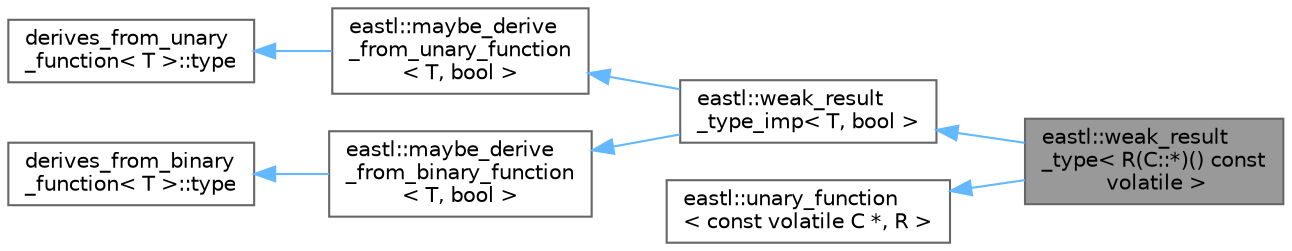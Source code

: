 digraph "eastl::weak_result_type&lt; R(C::*)() const volatile &gt;"
{
 // LATEX_PDF_SIZE
  bgcolor="transparent";
  edge [fontname=Helvetica,fontsize=10,labelfontname=Helvetica,labelfontsize=10];
  node [fontname=Helvetica,fontsize=10,shape=box,height=0.2,width=0.4];
  rankdir="LR";
  Node1 [id="Node000001",label="eastl::weak_result\l_type\< R(C::*)() const\l volatile \>",height=0.2,width=0.4,color="gray40", fillcolor="grey60", style="filled", fontcolor="black",tooltip=" "];
  Node2 -> Node1 [id="edge1_Node000001_Node000002",dir="back",color="steelblue1",style="solid",tooltip=" "];
  Node2 [id="Node000002",label="eastl::weak_result\l_type_imp\< T, bool \>",height=0.2,width=0.4,color="gray40", fillcolor="white", style="filled",URL="$structeastl_1_1weak__result__type__imp.html",tooltip=" "];
  Node3 -> Node2 [id="edge2_Node000002_Node000003",dir="back",color="steelblue1",style="solid",tooltip=" "];
  Node3 [id="Node000003",label="eastl::maybe_derive\l_from_unary_function\l\< T, bool \>",height=0.2,width=0.4,color="gray40", fillcolor="white", style="filled",URL="$structeastl_1_1maybe__derive__from__unary__function.html",tooltip=" "];
  Node4 -> Node3 [id="edge3_Node000003_Node000004",dir="back",color="steelblue1",style="solid",tooltip=" "];
  Node4 [id="Node000004",label="derives_from_unary\l_function\< T \>::type",height=0.2,width=0.4,color="gray40", fillcolor="white", style="filled",tooltip=" "];
  Node5 -> Node2 [id="edge4_Node000002_Node000005",dir="back",color="steelblue1",style="solid",tooltip=" "];
  Node5 [id="Node000005",label="eastl::maybe_derive\l_from_binary_function\l\< T, bool \>",height=0.2,width=0.4,color="gray40", fillcolor="white", style="filled",URL="$structeastl_1_1maybe__derive__from__binary__function.html",tooltip=" "];
  Node6 -> Node5 [id="edge5_Node000005_Node000006",dir="back",color="steelblue1",style="solid",tooltip=" "];
  Node6 [id="Node000006",label="derives_from_binary\l_function\< T \>::type",height=0.2,width=0.4,color="gray40", fillcolor="white", style="filled",tooltip=" "];
  Node7 -> Node1 [id="edge6_Node000001_Node000007",dir="back",color="steelblue1",style="solid",tooltip=" "];
  Node7 [id="Node000007",label="eastl::unary_function\l\< const volatile C *, R \>",height=0.2,width=0.4,color="gray40", fillcolor="white", style="filled",URL="$structeastl_1_1unary__function.html",tooltip=" "];
}
